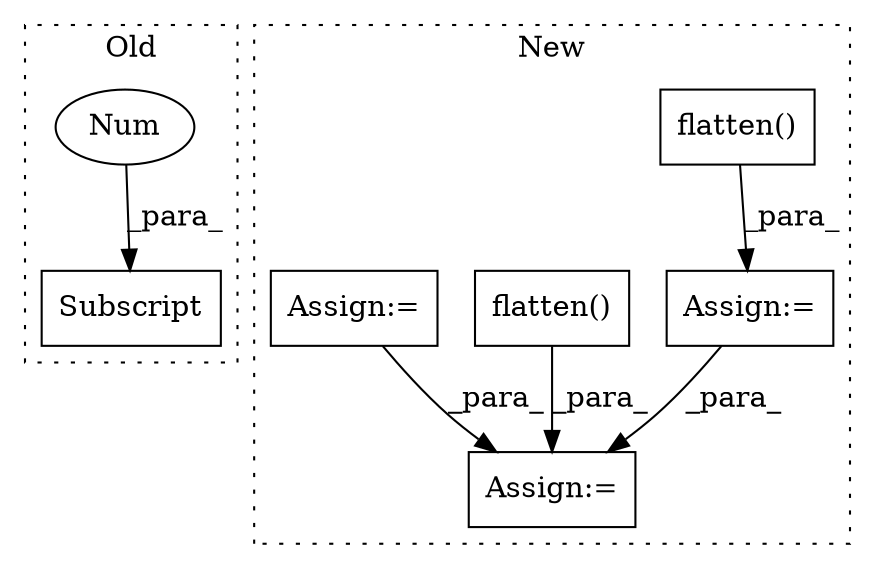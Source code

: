 digraph G {
subgraph cluster0 {
1 [label="Subscript" a="63" s="4637,0" l="107,0" shape="box"];
4 [label="Num" a="76" s="4741" l="2" shape="ellipse"];
label = "Old";
style="dotted";
}
subgraph cluster1 {
2 [label="flatten()" a="75" s="5203" l="52" shape="box"];
3 [label="Assign:=" a="68" s="5488" l="3" shape="box"];
5 [label="Assign:=" a="68" s="5200" l="3" shape="box"];
6 [label="flatten()" a="75" s="5131" l="51" shape="box"];
7 [label="Assign:=" a="68" s="5330" l="3" shape="box"];
label = "New";
style="dotted";
}
2 -> 5 [label="_para_"];
4 -> 1 [label="_para_"];
5 -> 3 [label="_para_"];
6 -> 3 [label="_para_"];
7 -> 3 [label="_para_"];
}
